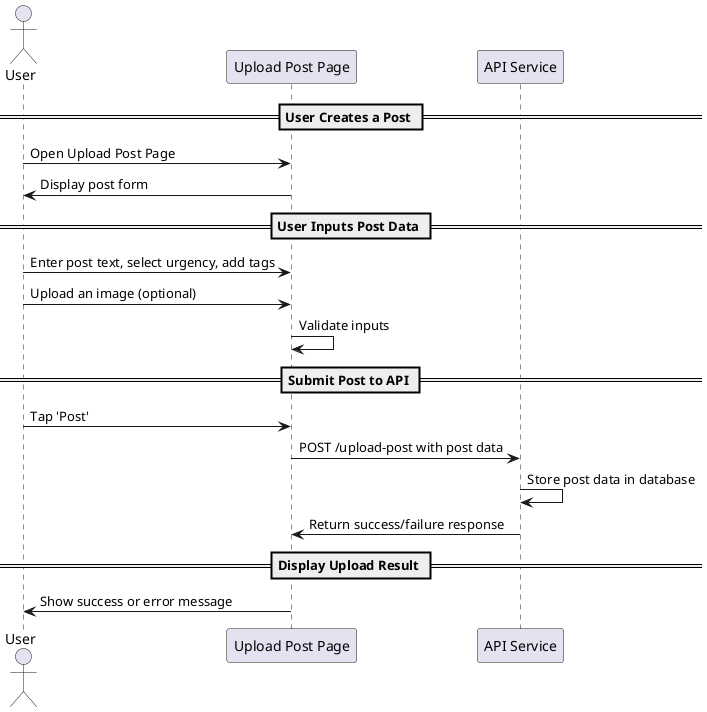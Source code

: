 @startuml

actor User
participant "Upload Post Page" as UI
participant "API Service" as API

== User Creates a Post ==
User -> UI: Open Upload Post Page
UI -> User: Display post form

== User Inputs Post Data ==
User -> UI: Enter post text, select urgency, add tags
User -> UI: Upload an image (optional)
UI -> UI: Validate inputs

== Submit Post to API ==
User -> UI: Tap 'Post'
UI -> API: POST /upload-post with post data
API -> API: Store post data in database
API -> UI: Return success/failure response

== Display Upload Result ==
UI -> User: Show success or error message
@enduml
